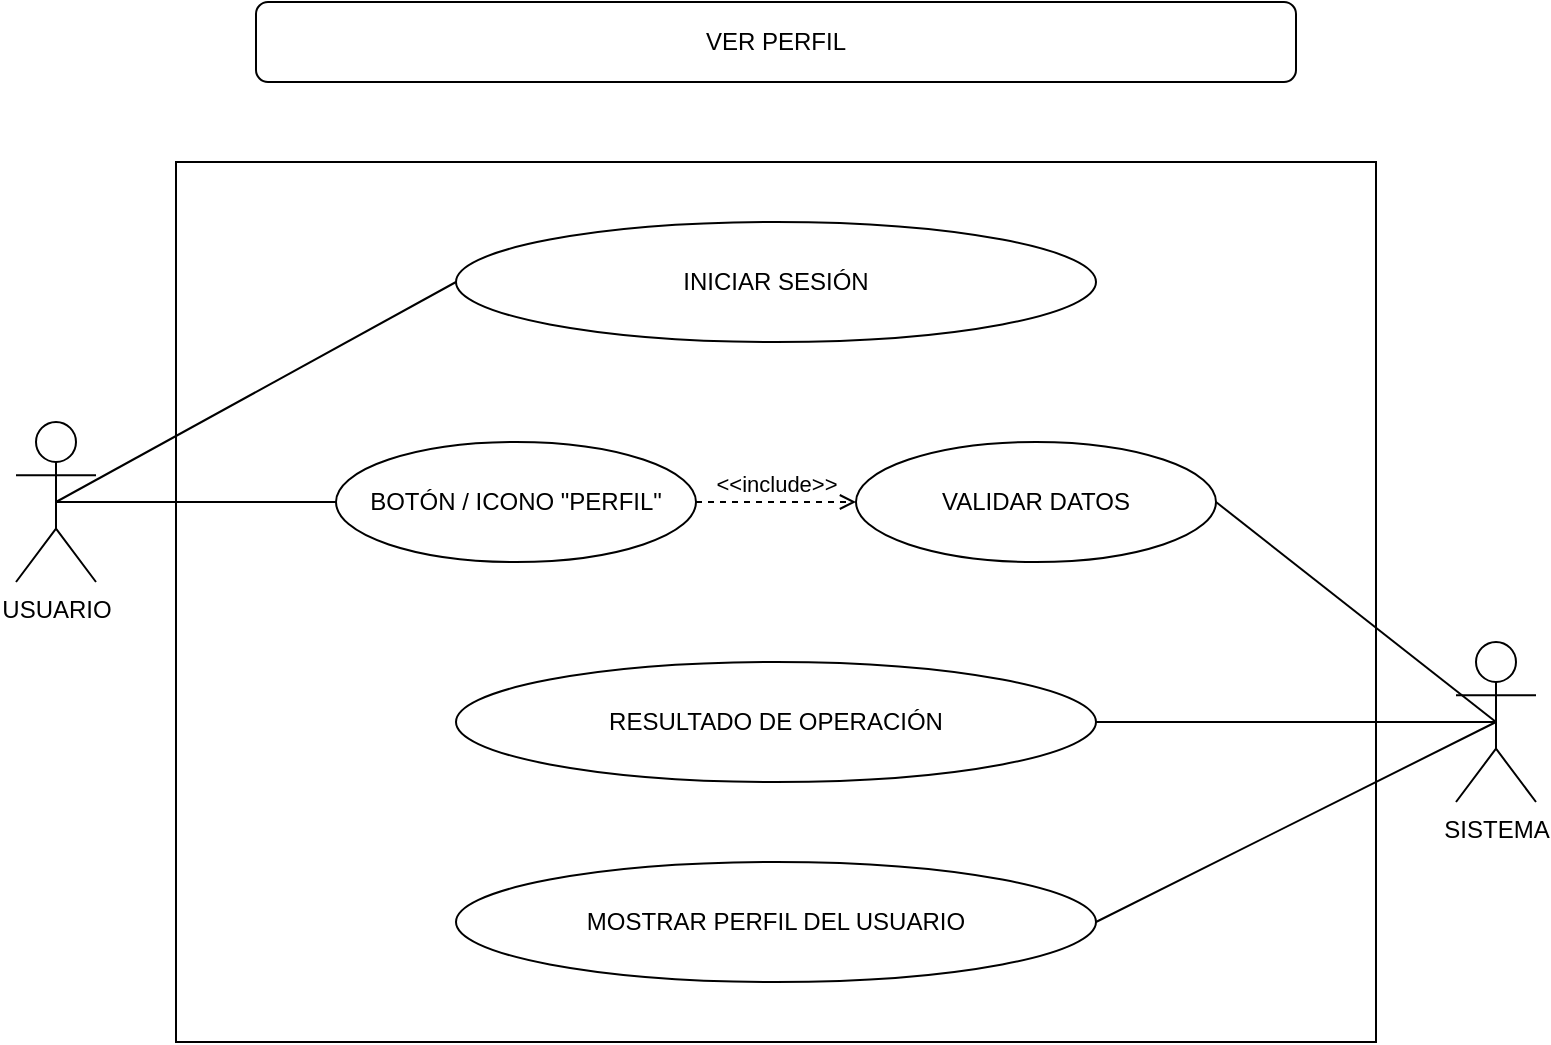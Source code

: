<mxfile version="15.0.3" type="device"><diagram id="JmK6cMPtsLNfQeryzro1" name="Page-1"><mxGraphModel dx="1374" dy="794" grid="1" gridSize="10" guides="1" tooltips="1" connect="1" arrows="1" fold="1" page="1" pageScale="1" pageWidth="827" pageHeight="1169" math="0" shadow="0"><root><mxCell id="0"/><mxCell id="1" parent="0"/><mxCell id="f6JcOnT3ih4f86LuHd5N-1" value="" style="rounded=0;whiteSpace=wrap;html=1;" parent="1" vertex="1"><mxGeometry x="120" y="120" width="600" height="440" as="geometry"/></mxCell><mxCell id="f6JcOnT3ih4f86LuHd5N-2" value="VER PERFIL" style="rounded=1;whiteSpace=wrap;html=1;" parent="1" vertex="1"><mxGeometry x="160" y="40" width="520" height="40" as="geometry"/></mxCell><mxCell id="f6JcOnT3ih4f86LuHd5N-4" value="INICIAR SESIÓN" style="ellipse;whiteSpace=wrap;html=1;" parent="1" vertex="1"><mxGeometry x="260" y="150" width="320" height="60" as="geometry"/></mxCell><mxCell id="f6JcOnT3ih4f86LuHd5N-5" value="BOTÓN / ICONO &quot;PERFIL&quot;" style="ellipse;whiteSpace=wrap;html=1;" parent="1" vertex="1"><mxGeometry x="200" y="260" width="180" height="60" as="geometry"/></mxCell><mxCell id="f6JcOnT3ih4f86LuHd5N-6" value="VALIDAR DATOS" style="ellipse;whiteSpace=wrap;html=1;" parent="1" vertex="1"><mxGeometry x="460" y="260" width="180" height="60" as="geometry"/></mxCell><mxCell id="f6JcOnT3ih4f86LuHd5N-7" value="RESULTADO DE OPERACIÓN" style="ellipse;whiteSpace=wrap;html=1;" parent="1" vertex="1"><mxGeometry x="260" y="370" width="320" height="60" as="geometry"/></mxCell><mxCell id="f6JcOnT3ih4f86LuHd5N-8" value="MOSTRAR PERFIL DEL USUARIO" style="ellipse;whiteSpace=wrap;html=1;" parent="1" vertex="1"><mxGeometry x="260" y="470" width="320" height="60" as="geometry"/></mxCell><mxCell id="f6JcOnT3ih4f86LuHd5N-10" value="USUARIO" style="shape=umlActor;verticalLabelPosition=bottom;verticalAlign=top;html=1;outlineConnect=0;" parent="1" vertex="1"><mxGeometry x="40" y="250" width="40" height="80" as="geometry"/></mxCell><mxCell id="bZb-7N6kiDffIWznHUJn-1" value="" style="endArrow=none;html=1;entryX=0;entryY=0.5;entryDx=0;entryDy=0;exitX=0.5;exitY=0.5;exitDx=0;exitDy=0;exitPerimeter=0;" edge="1" parent="1" source="f6JcOnT3ih4f86LuHd5N-10" target="f6JcOnT3ih4f86LuHd5N-4"><mxGeometry width="50" height="50" relative="1" as="geometry"><mxPoint x="390" y="310" as="sourcePoint"/><mxPoint x="440" y="260" as="targetPoint"/></mxGeometry></mxCell><mxCell id="bZb-7N6kiDffIWznHUJn-2" value="" style="endArrow=none;html=1;entryX=0;entryY=0.5;entryDx=0;entryDy=0;exitX=0.5;exitY=0.5;exitDx=0;exitDy=0;exitPerimeter=0;" edge="1" parent="1" source="f6JcOnT3ih4f86LuHd5N-10" target="f6JcOnT3ih4f86LuHd5N-5"><mxGeometry width="50" height="50" relative="1" as="geometry"><mxPoint x="390" y="310" as="sourcePoint"/><mxPoint x="440" y="260" as="targetPoint"/></mxGeometry></mxCell><mxCell id="bZb-7N6kiDffIWznHUJn-3" value="" style="endArrow=none;html=1;entryX=0.5;entryY=0.5;entryDx=0;entryDy=0;entryPerimeter=0;exitX=1;exitY=0.5;exitDx=0;exitDy=0;" edge="1" parent="1" source="f6JcOnT3ih4f86LuHd5N-6" target="bZb-7N6kiDffIWznHUJn-5"><mxGeometry width="50" height="50" relative="1" as="geometry"><mxPoint x="390" y="310" as="sourcePoint"/><mxPoint x="760" y="400" as="targetPoint"/></mxGeometry></mxCell><mxCell id="bZb-7N6kiDffIWznHUJn-5" value="SISTEMA" style="shape=umlActor;verticalLabelPosition=bottom;verticalAlign=top;html=1;outlineConnect=0;" vertex="1" parent="1"><mxGeometry x="760" y="360" width="40" height="80" as="geometry"/></mxCell><mxCell id="bZb-7N6kiDffIWznHUJn-6" value="&amp;lt;&amp;lt;include&amp;gt;&amp;gt;" style="html=1;verticalAlign=bottom;labelBackgroundColor=none;endArrow=open;endFill=0;dashed=1;exitX=1;exitY=0.5;exitDx=0;exitDy=0;entryX=0;entryY=0.5;entryDx=0;entryDy=0;" edge="1" parent="1" source="f6JcOnT3ih4f86LuHd5N-5" target="f6JcOnT3ih4f86LuHd5N-6"><mxGeometry width="160" relative="1" as="geometry"><mxPoint x="330" y="420" as="sourcePoint"/><mxPoint x="490" y="420" as="targetPoint"/></mxGeometry></mxCell><mxCell id="bZb-7N6kiDffIWznHUJn-7" value="" style="endArrow=none;html=1;exitX=1;exitY=0.5;exitDx=0;exitDy=0;entryX=0.5;entryY=0.5;entryDx=0;entryDy=0;entryPerimeter=0;" edge="1" parent="1" source="f6JcOnT3ih4f86LuHd5N-7" target="bZb-7N6kiDffIWznHUJn-5"><mxGeometry width="50" height="50" relative="1" as="geometry"><mxPoint x="390" y="450" as="sourcePoint"/><mxPoint x="780" y="370" as="targetPoint"/></mxGeometry></mxCell><mxCell id="bZb-7N6kiDffIWznHUJn-8" value="" style="endArrow=none;html=1;exitX=1;exitY=0.5;exitDx=0;exitDy=0;entryX=0.5;entryY=0.5;entryDx=0;entryDy=0;entryPerimeter=0;" edge="1" parent="1" source="f6JcOnT3ih4f86LuHd5N-8" target="bZb-7N6kiDffIWznHUJn-5"><mxGeometry width="50" height="50" relative="1" as="geometry"><mxPoint x="390" y="450" as="sourcePoint"/><mxPoint x="440" y="400" as="targetPoint"/></mxGeometry></mxCell></root></mxGraphModel></diagram></mxfile>